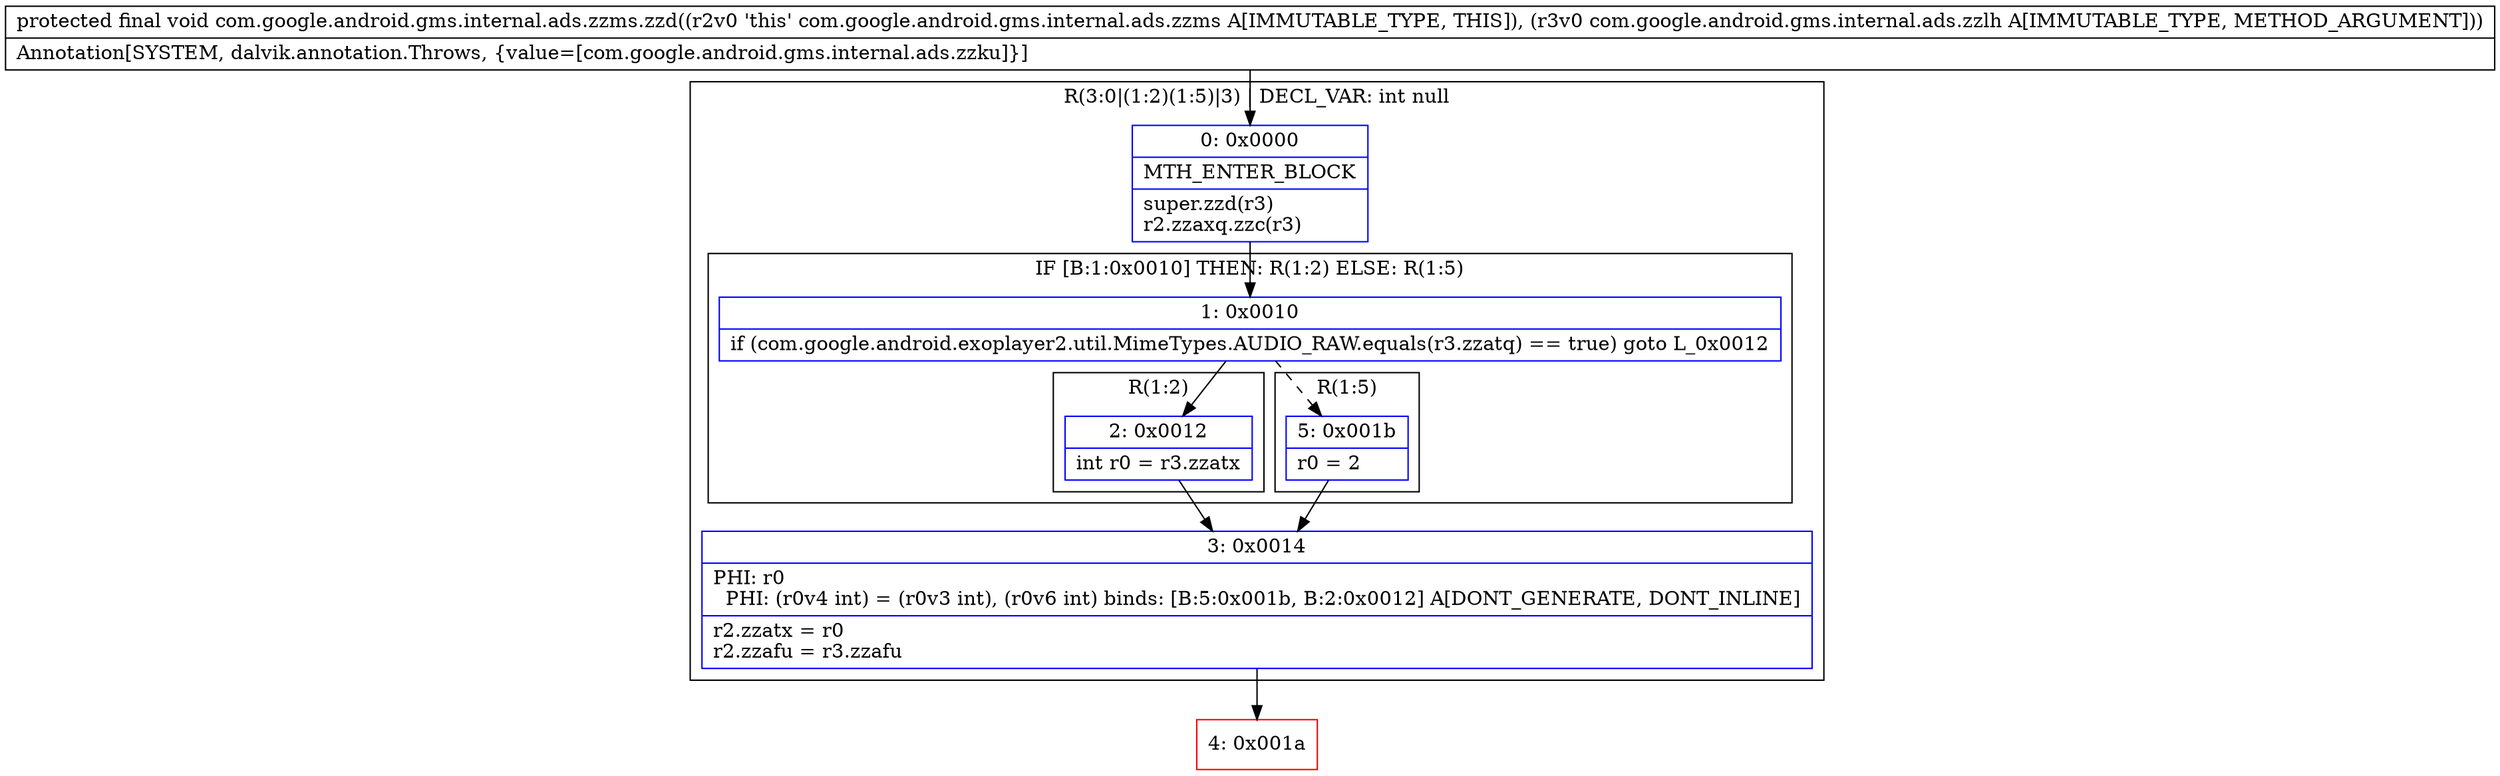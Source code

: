 digraph "CFG forcom.google.android.gms.internal.ads.zzms.zzd(Lcom\/google\/android\/gms\/internal\/ads\/zzlh;)V" {
subgraph cluster_Region_1181586258 {
label = "R(3:0|(1:2)(1:5)|3) | DECL_VAR: int null\l";
node [shape=record,color=blue];
Node_0 [shape=record,label="{0\:\ 0x0000|MTH_ENTER_BLOCK\l|super.zzd(r3)\lr2.zzaxq.zzc(r3)\l}"];
subgraph cluster_IfRegion_182145581 {
label = "IF [B:1:0x0010] THEN: R(1:2) ELSE: R(1:5)";
node [shape=record,color=blue];
Node_1 [shape=record,label="{1\:\ 0x0010|if (com.google.android.exoplayer2.util.MimeTypes.AUDIO_RAW.equals(r3.zzatq) == true) goto L_0x0012\l}"];
subgraph cluster_Region_658015518 {
label = "R(1:2)";
node [shape=record,color=blue];
Node_2 [shape=record,label="{2\:\ 0x0012|int r0 = r3.zzatx\l}"];
}
subgraph cluster_Region_1604549808 {
label = "R(1:5)";
node [shape=record,color=blue];
Node_5 [shape=record,label="{5\:\ 0x001b|r0 = 2\l}"];
}
}
Node_3 [shape=record,label="{3\:\ 0x0014|PHI: r0 \l  PHI: (r0v4 int) = (r0v3 int), (r0v6 int) binds: [B:5:0x001b, B:2:0x0012] A[DONT_GENERATE, DONT_INLINE]\l|r2.zzatx = r0\lr2.zzafu = r3.zzafu\l}"];
}
Node_4 [shape=record,color=red,label="{4\:\ 0x001a}"];
MethodNode[shape=record,label="{protected final void com.google.android.gms.internal.ads.zzms.zzd((r2v0 'this' com.google.android.gms.internal.ads.zzms A[IMMUTABLE_TYPE, THIS]), (r3v0 com.google.android.gms.internal.ads.zzlh A[IMMUTABLE_TYPE, METHOD_ARGUMENT]))  | Annotation[SYSTEM, dalvik.annotation.Throws, \{value=[com.google.android.gms.internal.ads.zzku]\}]\l}"];
MethodNode -> Node_0;
Node_0 -> Node_1;
Node_1 -> Node_2;
Node_1 -> Node_5[style=dashed];
Node_2 -> Node_3;
Node_5 -> Node_3;
Node_3 -> Node_4;
}

